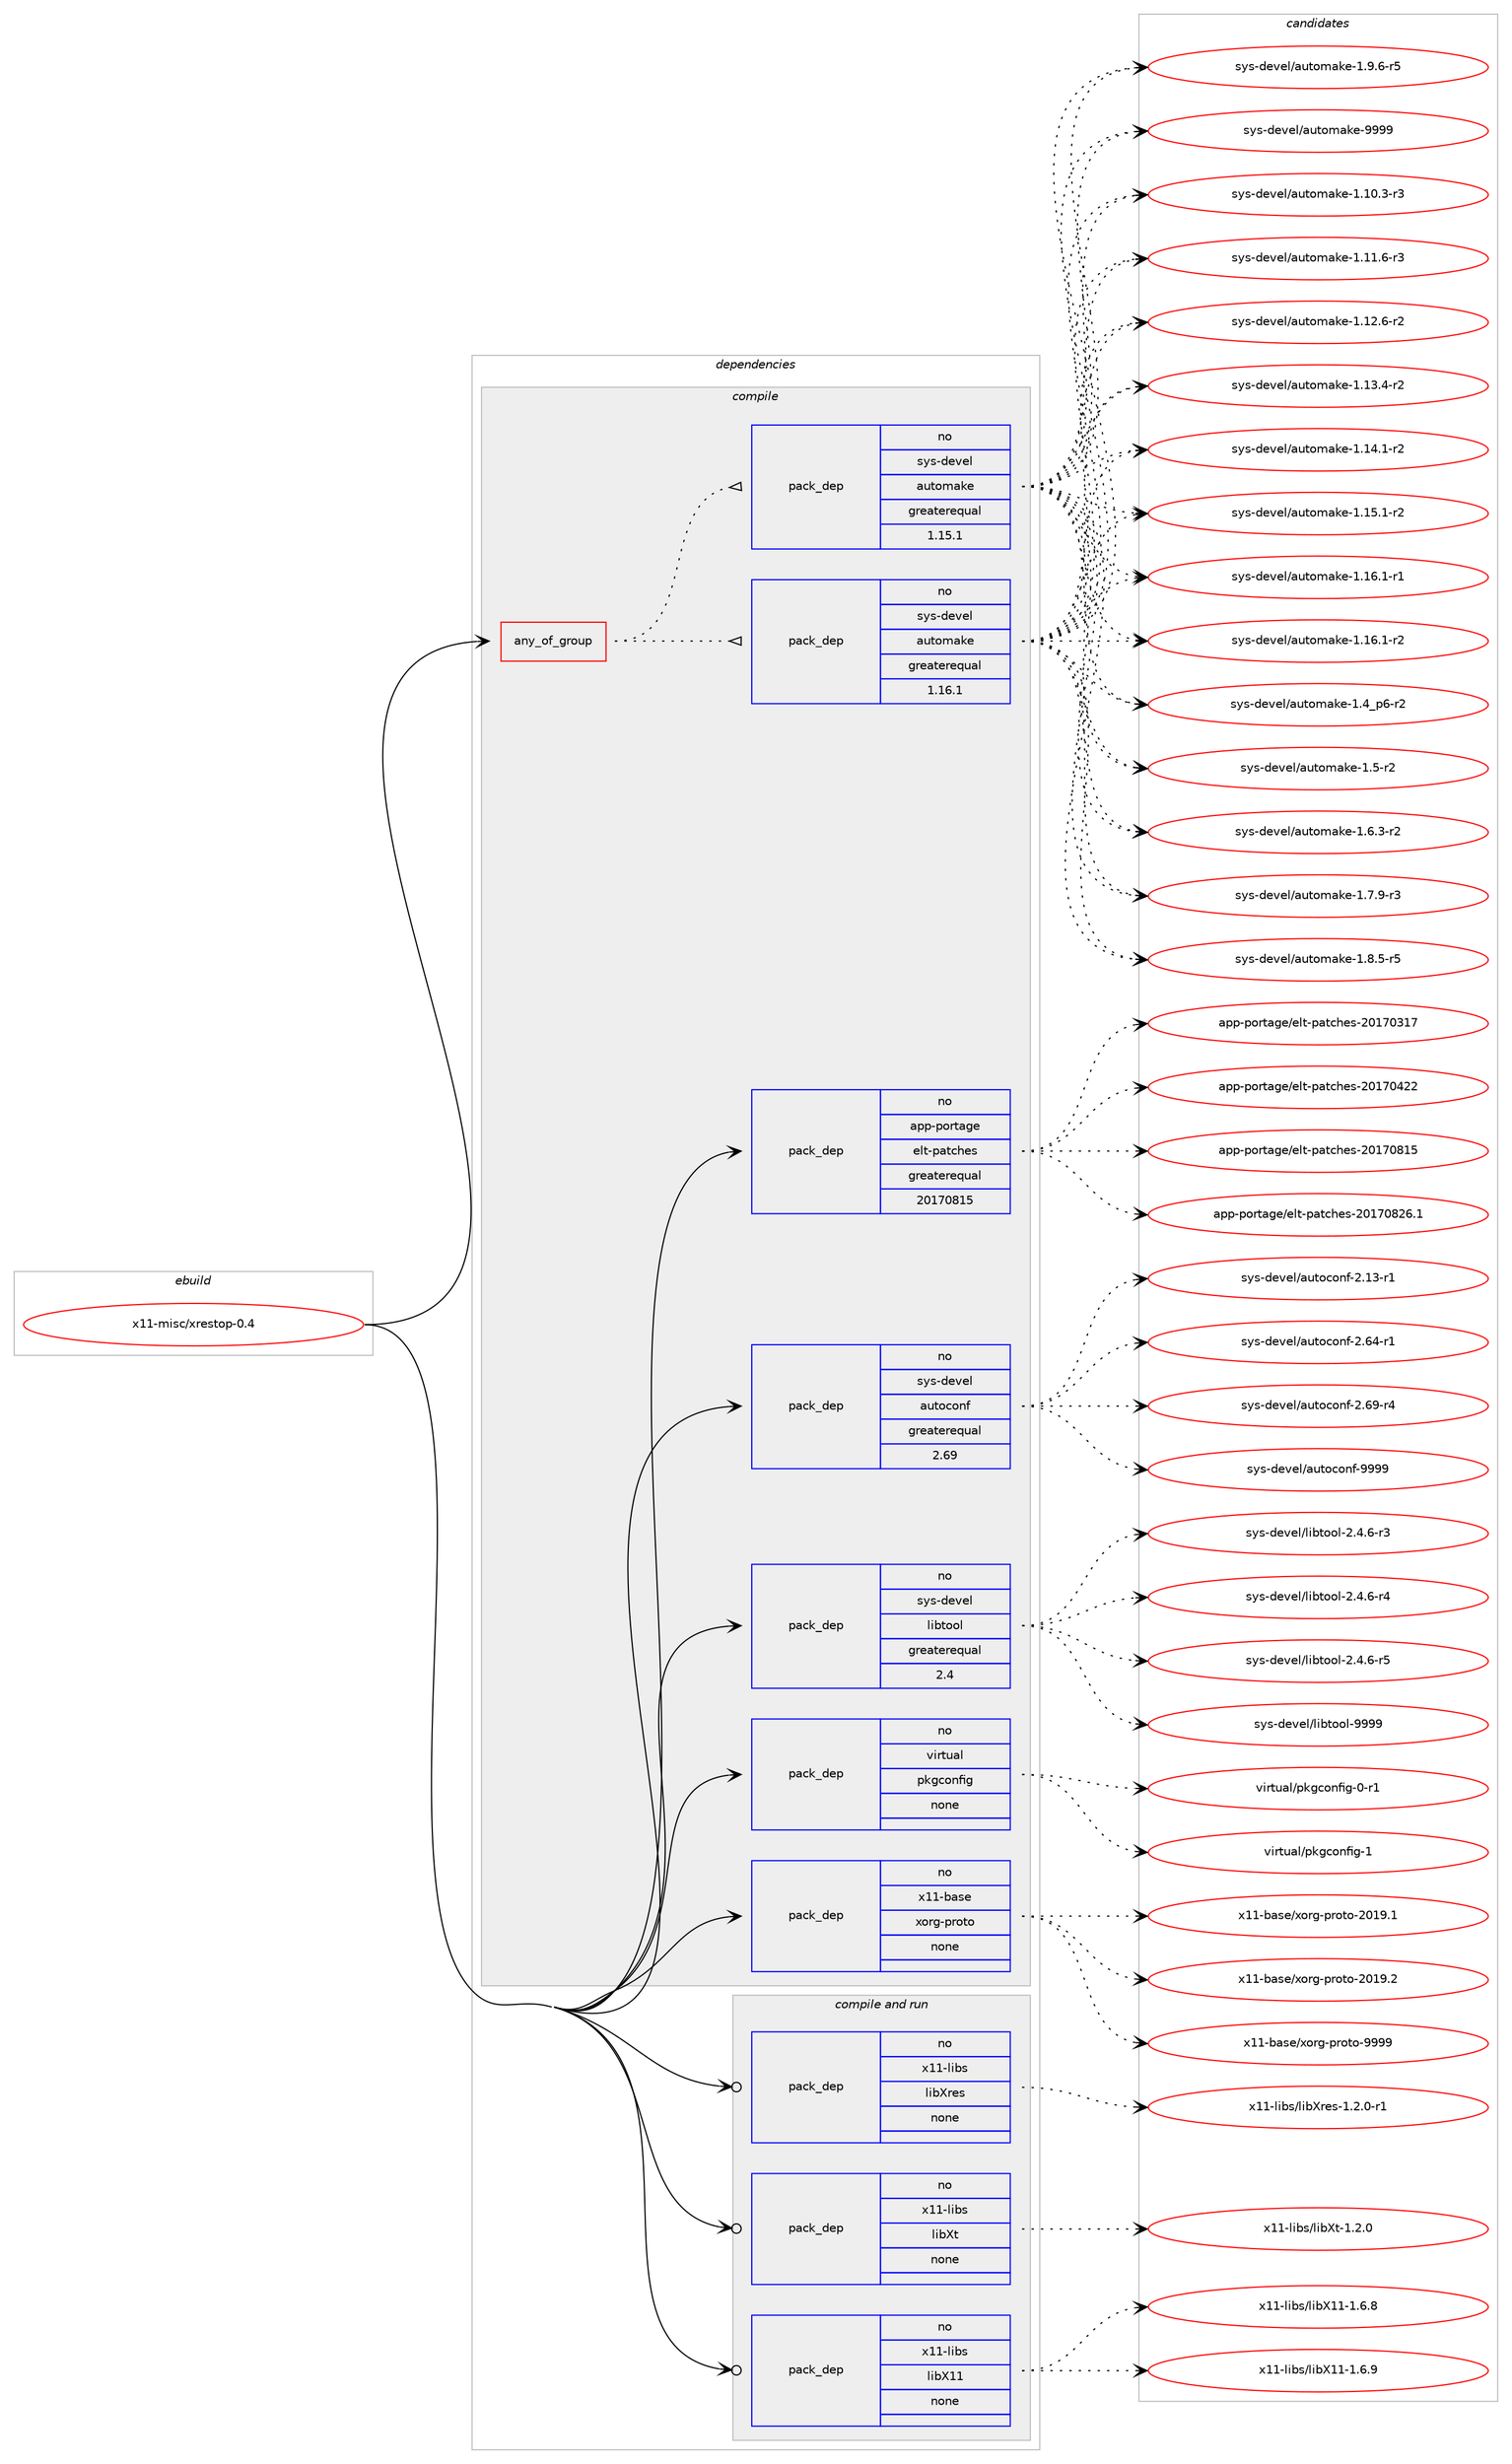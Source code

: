 digraph prolog {

# *************
# Graph options
# *************

newrank=true;
concentrate=true;
compound=true;
graph [rankdir=LR,fontname=Helvetica,fontsize=10,ranksep=1.5];#, ranksep=2.5, nodesep=0.2];
edge  [arrowhead=vee];
node  [fontname=Helvetica,fontsize=10];

# **********
# The ebuild
# **********

subgraph cluster_leftcol {
color=gray;
rank=same;
label=<<i>ebuild</i>>;
id [label="x11-misc/xrestop-0.4", color=red, width=4, href="../x11-misc/xrestop-0.4.svg"];
}

# ****************
# The dependencies
# ****************

subgraph cluster_midcol {
color=gray;
label=<<i>dependencies</i>>;
subgraph cluster_compile {
fillcolor="#eeeeee";
style=filled;
label=<<i>compile</i>>;
subgraph any16124 {
dependency922085 [label=<<TABLE BORDER="0" CELLBORDER="1" CELLSPACING="0" CELLPADDING="4"><TR><TD CELLPADDING="10">any_of_group</TD></TR></TABLE>>, shape=none, color=red];subgraph pack685212 {
dependency922086 [label=<<TABLE BORDER="0" CELLBORDER="1" CELLSPACING="0" CELLPADDING="4" WIDTH="220"><TR><TD ROWSPAN="6" CELLPADDING="30">pack_dep</TD></TR><TR><TD WIDTH="110">no</TD></TR><TR><TD>sys-devel</TD></TR><TR><TD>automake</TD></TR><TR><TD>greaterequal</TD></TR><TR><TD>1.16.1</TD></TR></TABLE>>, shape=none, color=blue];
}
dependency922085:e -> dependency922086:w [weight=20,style="dotted",arrowhead="oinv"];
subgraph pack685213 {
dependency922087 [label=<<TABLE BORDER="0" CELLBORDER="1" CELLSPACING="0" CELLPADDING="4" WIDTH="220"><TR><TD ROWSPAN="6" CELLPADDING="30">pack_dep</TD></TR><TR><TD WIDTH="110">no</TD></TR><TR><TD>sys-devel</TD></TR><TR><TD>automake</TD></TR><TR><TD>greaterequal</TD></TR><TR><TD>1.15.1</TD></TR></TABLE>>, shape=none, color=blue];
}
dependency922085:e -> dependency922087:w [weight=20,style="dotted",arrowhead="oinv"];
}
id:e -> dependency922085:w [weight=20,style="solid",arrowhead="vee"];
subgraph pack685214 {
dependency922088 [label=<<TABLE BORDER="0" CELLBORDER="1" CELLSPACING="0" CELLPADDING="4" WIDTH="220"><TR><TD ROWSPAN="6" CELLPADDING="30">pack_dep</TD></TR><TR><TD WIDTH="110">no</TD></TR><TR><TD>app-portage</TD></TR><TR><TD>elt-patches</TD></TR><TR><TD>greaterequal</TD></TR><TR><TD>20170815</TD></TR></TABLE>>, shape=none, color=blue];
}
id:e -> dependency922088:w [weight=20,style="solid",arrowhead="vee"];
subgraph pack685215 {
dependency922089 [label=<<TABLE BORDER="0" CELLBORDER="1" CELLSPACING="0" CELLPADDING="4" WIDTH="220"><TR><TD ROWSPAN="6" CELLPADDING="30">pack_dep</TD></TR><TR><TD WIDTH="110">no</TD></TR><TR><TD>sys-devel</TD></TR><TR><TD>autoconf</TD></TR><TR><TD>greaterequal</TD></TR><TR><TD>2.69</TD></TR></TABLE>>, shape=none, color=blue];
}
id:e -> dependency922089:w [weight=20,style="solid",arrowhead="vee"];
subgraph pack685216 {
dependency922090 [label=<<TABLE BORDER="0" CELLBORDER="1" CELLSPACING="0" CELLPADDING="4" WIDTH="220"><TR><TD ROWSPAN="6" CELLPADDING="30">pack_dep</TD></TR><TR><TD WIDTH="110">no</TD></TR><TR><TD>sys-devel</TD></TR><TR><TD>libtool</TD></TR><TR><TD>greaterequal</TD></TR><TR><TD>2.4</TD></TR></TABLE>>, shape=none, color=blue];
}
id:e -> dependency922090:w [weight=20,style="solid",arrowhead="vee"];
subgraph pack685217 {
dependency922091 [label=<<TABLE BORDER="0" CELLBORDER="1" CELLSPACING="0" CELLPADDING="4" WIDTH="220"><TR><TD ROWSPAN="6" CELLPADDING="30">pack_dep</TD></TR><TR><TD WIDTH="110">no</TD></TR><TR><TD>virtual</TD></TR><TR><TD>pkgconfig</TD></TR><TR><TD>none</TD></TR><TR><TD></TD></TR></TABLE>>, shape=none, color=blue];
}
id:e -> dependency922091:w [weight=20,style="solid",arrowhead="vee"];
subgraph pack685218 {
dependency922092 [label=<<TABLE BORDER="0" CELLBORDER="1" CELLSPACING="0" CELLPADDING="4" WIDTH="220"><TR><TD ROWSPAN="6" CELLPADDING="30">pack_dep</TD></TR><TR><TD WIDTH="110">no</TD></TR><TR><TD>x11-base</TD></TR><TR><TD>xorg-proto</TD></TR><TR><TD>none</TD></TR><TR><TD></TD></TR></TABLE>>, shape=none, color=blue];
}
id:e -> dependency922092:w [weight=20,style="solid",arrowhead="vee"];
}
subgraph cluster_compileandrun {
fillcolor="#eeeeee";
style=filled;
label=<<i>compile and run</i>>;
subgraph pack685219 {
dependency922093 [label=<<TABLE BORDER="0" CELLBORDER="1" CELLSPACING="0" CELLPADDING="4" WIDTH="220"><TR><TD ROWSPAN="6" CELLPADDING="30">pack_dep</TD></TR><TR><TD WIDTH="110">no</TD></TR><TR><TD>x11-libs</TD></TR><TR><TD>libX11</TD></TR><TR><TD>none</TD></TR><TR><TD></TD></TR></TABLE>>, shape=none, color=blue];
}
id:e -> dependency922093:w [weight=20,style="solid",arrowhead="odotvee"];
subgraph pack685220 {
dependency922094 [label=<<TABLE BORDER="0" CELLBORDER="1" CELLSPACING="0" CELLPADDING="4" WIDTH="220"><TR><TD ROWSPAN="6" CELLPADDING="30">pack_dep</TD></TR><TR><TD WIDTH="110">no</TD></TR><TR><TD>x11-libs</TD></TR><TR><TD>libXres</TD></TR><TR><TD>none</TD></TR><TR><TD></TD></TR></TABLE>>, shape=none, color=blue];
}
id:e -> dependency922094:w [weight=20,style="solid",arrowhead="odotvee"];
subgraph pack685221 {
dependency922095 [label=<<TABLE BORDER="0" CELLBORDER="1" CELLSPACING="0" CELLPADDING="4" WIDTH="220"><TR><TD ROWSPAN="6" CELLPADDING="30">pack_dep</TD></TR><TR><TD WIDTH="110">no</TD></TR><TR><TD>x11-libs</TD></TR><TR><TD>libXt</TD></TR><TR><TD>none</TD></TR><TR><TD></TD></TR></TABLE>>, shape=none, color=blue];
}
id:e -> dependency922095:w [weight=20,style="solid",arrowhead="odotvee"];
}
subgraph cluster_run {
fillcolor="#eeeeee";
style=filled;
label=<<i>run</i>>;
}
}

# **************
# The candidates
# **************

subgraph cluster_choices {
rank=same;
color=gray;
label=<<i>candidates</i>>;

subgraph choice685212 {
color=black;
nodesep=1;
choice11512111545100101118101108479711711611110997107101454946494846514511451 [label="sys-devel/automake-1.10.3-r3", color=red, width=4,href="../sys-devel/automake-1.10.3-r3.svg"];
choice11512111545100101118101108479711711611110997107101454946494946544511451 [label="sys-devel/automake-1.11.6-r3", color=red, width=4,href="../sys-devel/automake-1.11.6-r3.svg"];
choice11512111545100101118101108479711711611110997107101454946495046544511450 [label="sys-devel/automake-1.12.6-r2", color=red, width=4,href="../sys-devel/automake-1.12.6-r2.svg"];
choice11512111545100101118101108479711711611110997107101454946495146524511450 [label="sys-devel/automake-1.13.4-r2", color=red, width=4,href="../sys-devel/automake-1.13.4-r2.svg"];
choice11512111545100101118101108479711711611110997107101454946495246494511450 [label="sys-devel/automake-1.14.1-r2", color=red, width=4,href="../sys-devel/automake-1.14.1-r2.svg"];
choice11512111545100101118101108479711711611110997107101454946495346494511450 [label="sys-devel/automake-1.15.1-r2", color=red, width=4,href="../sys-devel/automake-1.15.1-r2.svg"];
choice11512111545100101118101108479711711611110997107101454946495446494511449 [label="sys-devel/automake-1.16.1-r1", color=red, width=4,href="../sys-devel/automake-1.16.1-r1.svg"];
choice11512111545100101118101108479711711611110997107101454946495446494511450 [label="sys-devel/automake-1.16.1-r2", color=red, width=4,href="../sys-devel/automake-1.16.1-r2.svg"];
choice115121115451001011181011084797117116111109971071014549465295112544511450 [label="sys-devel/automake-1.4_p6-r2", color=red, width=4,href="../sys-devel/automake-1.4_p6-r2.svg"];
choice11512111545100101118101108479711711611110997107101454946534511450 [label="sys-devel/automake-1.5-r2", color=red, width=4,href="../sys-devel/automake-1.5-r2.svg"];
choice115121115451001011181011084797117116111109971071014549465446514511450 [label="sys-devel/automake-1.6.3-r2", color=red, width=4,href="../sys-devel/automake-1.6.3-r2.svg"];
choice115121115451001011181011084797117116111109971071014549465546574511451 [label="sys-devel/automake-1.7.9-r3", color=red, width=4,href="../sys-devel/automake-1.7.9-r3.svg"];
choice115121115451001011181011084797117116111109971071014549465646534511453 [label="sys-devel/automake-1.8.5-r5", color=red, width=4,href="../sys-devel/automake-1.8.5-r5.svg"];
choice115121115451001011181011084797117116111109971071014549465746544511453 [label="sys-devel/automake-1.9.6-r5", color=red, width=4,href="../sys-devel/automake-1.9.6-r5.svg"];
choice115121115451001011181011084797117116111109971071014557575757 [label="sys-devel/automake-9999", color=red, width=4,href="../sys-devel/automake-9999.svg"];
dependency922086:e -> choice11512111545100101118101108479711711611110997107101454946494846514511451:w [style=dotted,weight="100"];
dependency922086:e -> choice11512111545100101118101108479711711611110997107101454946494946544511451:w [style=dotted,weight="100"];
dependency922086:e -> choice11512111545100101118101108479711711611110997107101454946495046544511450:w [style=dotted,weight="100"];
dependency922086:e -> choice11512111545100101118101108479711711611110997107101454946495146524511450:w [style=dotted,weight="100"];
dependency922086:e -> choice11512111545100101118101108479711711611110997107101454946495246494511450:w [style=dotted,weight="100"];
dependency922086:e -> choice11512111545100101118101108479711711611110997107101454946495346494511450:w [style=dotted,weight="100"];
dependency922086:e -> choice11512111545100101118101108479711711611110997107101454946495446494511449:w [style=dotted,weight="100"];
dependency922086:e -> choice11512111545100101118101108479711711611110997107101454946495446494511450:w [style=dotted,weight="100"];
dependency922086:e -> choice115121115451001011181011084797117116111109971071014549465295112544511450:w [style=dotted,weight="100"];
dependency922086:e -> choice11512111545100101118101108479711711611110997107101454946534511450:w [style=dotted,weight="100"];
dependency922086:e -> choice115121115451001011181011084797117116111109971071014549465446514511450:w [style=dotted,weight="100"];
dependency922086:e -> choice115121115451001011181011084797117116111109971071014549465546574511451:w [style=dotted,weight="100"];
dependency922086:e -> choice115121115451001011181011084797117116111109971071014549465646534511453:w [style=dotted,weight="100"];
dependency922086:e -> choice115121115451001011181011084797117116111109971071014549465746544511453:w [style=dotted,weight="100"];
dependency922086:e -> choice115121115451001011181011084797117116111109971071014557575757:w [style=dotted,weight="100"];
}
subgraph choice685213 {
color=black;
nodesep=1;
choice11512111545100101118101108479711711611110997107101454946494846514511451 [label="sys-devel/automake-1.10.3-r3", color=red, width=4,href="../sys-devel/automake-1.10.3-r3.svg"];
choice11512111545100101118101108479711711611110997107101454946494946544511451 [label="sys-devel/automake-1.11.6-r3", color=red, width=4,href="../sys-devel/automake-1.11.6-r3.svg"];
choice11512111545100101118101108479711711611110997107101454946495046544511450 [label="sys-devel/automake-1.12.6-r2", color=red, width=4,href="../sys-devel/automake-1.12.6-r2.svg"];
choice11512111545100101118101108479711711611110997107101454946495146524511450 [label="sys-devel/automake-1.13.4-r2", color=red, width=4,href="../sys-devel/automake-1.13.4-r2.svg"];
choice11512111545100101118101108479711711611110997107101454946495246494511450 [label="sys-devel/automake-1.14.1-r2", color=red, width=4,href="../sys-devel/automake-1.14.1-r2.svg"];
choice11512111545100101118101108479711711611110997107101454946495346494511450 [label="sys-devel/automake-1.15.1-r2", color=red, width=4,href="../sys-devel/automake-1.15.1-r2.svg"];
choice11512111545100101118101108479711711611110997107101454946495446494511449 [label="sys-devel/automake-1.16.1-r1", color=red, width=4,href="../sys-devel/automake-1.16.1-r1.svg"];
choice11512111545100101118101108479711711611110997107101454946495446494511450 [label="sys-devel/automake-1.16.1-r2", color=red, width=4,href="../sys-devel/automake-1.16.1-r2.svg"];
choice115121115451001011181011084797117116111109971071014549465295112544511450 [label="sys-devel/automake-1.4_p6-r2", color=red, width=4,href="../sys-devel/automake-1.4_p6-r2.svg"];
choice11512111545100101118101108479711711611110997107101454946534511450 [label="sys-devel/automake-1.5-r2", color=red, width=4,href="../sys-devel/automake-1.5-r2.svg"];
choice115121115451001011181011084797117116111109971071014549465446514511450 [label="sys-devel/automake-1.6.3-r2", color=red, width=4,href="../sys-devel/automake-1.6.3-r2.svg"];
choice115121115451001011181011084797117116111109971071014549465546574511451 [label="sys-devel/automake-1.7.9-r3", color=red, width=4,href="../sys-devel/automake-1.7.9-r3.svg"];
choice115121115451001011181011084797117116111109971071014549465646534511453 [label="sys-devel/automake-1.8.5-r5", color=red, width=4,href="../sys-devel/automake-1.8.5-r5.svg"];
choice115121115451001011181011084797117116111109971071014549465746544511453 [label="sys-devel/automake-1.9.6-r5", color=red, width=4,href="../sys-devel/automake-1.9.6-r5.svg"];
choice115121115451001011181011084797117116111109971071014557575757 [label="sys-devel/automake-9999", color=red, width=4,href="../sys-devel/automake-9999.svg"];
dependency922087:e -> choice11512111545100101118101108479711711611110997107101454946494846514511451:w [style=dotted,weight="100"];
dependency922087:e -> choice11512111545100101118101108479711711611110997107101454946494946544511451:w [style=dotted,weight="100"];
dependency922087:e -> choice11512111545100101118101108479711711611110997107101454946495046544511450:w [style=dotted,weight="100"];
dependency922087:e -> choice11512111545100101118101108479711711611110997107101454946495146524511450:w [style=dotted,weight="100"];
dependency922087:e -> choice11512111545100101118101108479711711611110997107101454946495246494511450:w [style=dotted,weight="100"];
dependency922087:e -> choice11512111545100101118101108479711711611110997107101454946495346494511450:w [style=dotted,weight="100"];
dependency922087:e -> choice11512111545100101118101108479711711611110997107101454946495446494511449:w [style=dotted,weight="100"];
dependency922087:e -> choice11512111545100101118101108479711711611110997107101454946495446494511450:w [style=dotted,weight="100"];
dependency922087:e -> choice115121115451001011181011084797117116111109971071014549465295112544511450:w [style=dotted,weight="100"];
dependency922087:e -> choice11512111545100101118101108479711711611110997107101454946534511450:w [style=dotted,weight="100"];
dependency922087:e -> choice115121115451001011181011084797117116111109971071014549465446514511450:w [style=dotted,weight="100"];
dependency922087:e -> choice115121115451001011181011084797117116111109971071014549465546574511451:w [style=dotted,weight="100"];
dependency922087:e -> choice115121115451001011181011084797117116111109971071014549465646534511453:w [style=dotted,weight="100"];
dependency922087:e -> choice115121115451001011181011084797117116111109971071014549465746544511453:w [style=dotted,weight="100"];
dependency922087:e -> choice115121115451001011181011084797117116111109971071014557575757:w [style=dotted,weight="100"];
}
subgraph choice685214 {
color=black;
nodesep=1;
choice97112112451121111141169710310147101108116451129711699104101115455048495548514955 [label="app-portage/elt-patches-20170317", color=red, width=4,href="../app-portage/elt-patches-20170317.svg"];
choice97112112451121111141169710310147101108116451129711699104101115455048495548525050 [label="app-portage/elt-patches-20170422", color=red, width=4,href="../app-portage/elt-patches-20170422.svg"];
choice97112112451121111141169710310147101108116451129711699104101115455048495548564953 [label="app-portage/elt-patches-20170815", color=red, width=4,href="../app-portage/elt-patches-20170815.svg"];
choice971121124511211111411697103101471011081164511297116991041011154550484955485650544649 [label="app-portage/elt-patches-20170826.1", color=red, width=4,href="../app-portage/elt-patches-20170826.1.svg"];
dependency922088:e -> choice97112112451121111141169710310147101108116451129711699104101115455048495548514955:w [style=dotted,weight="100"];
dependency922088:e -> choice97112112451121111141169710310147101108116451129711699104101115455048495548525050:w [style=dotted,weight="100"];
dependency922088:e -> choice97112112451121111141169710310147101108116451129711699104101115455048495548564953:w [style=dotted,weight="100"];
dependency922088:e -> choice971121124511211111411697103101471011081164511297116991041011154550484955485650544649:w [style=dotted,weight="100"];
}
subgraph choice685215 {
color=black;
nodesep=1;
choice1151211154510010111810110847971171161119911111010245504649514511449 [label="sys-devel/autoconf-2.13-r1", color=red, width=4,href="../sys-devel/autoconf-2.13-r1.svg"];
choice1151211154510010111810110847971171161119911111010245504654524511449 [label="sys-devel/autoconf-2.64-r1", color=red, width=4,href="../sys-devel/autoconf-2.64-r1.svg"];
choice1151211154510010111810110847971171161119911111010245504654574511452 [label="sys-devel/autoconf-2.69-r4", color=red, width=4,href="../sys-devel/autoconf-2.69-r4.svg"];
choice115121115451001011181011084797117116111991111101024557575757 [label="sys-devel/autoconf-9999", color=red, width=4,href="../sys-devel/autoconf-9999.svg"];
dependency922089:e -> choice1151211154510010111810110847971171161119911111010245504649514511449:w [style=dotted,weight="100"];
dependency922089:e -> choice1151211154510010111810110847971171161119911111010245504654524511449:w [style=dotted,weight="100"];
dependency922089:e -> choice1151211154510010111810110847971171161119911111010245504654574511452:w [style=dotted,weight="100"];
dependency922089:e -> choice115121115451001011181011084797117116111991111101024557575757:w [style=dotted,weight="100"];
}
subgraph choice685216 {
color=black;
nodesep=1;
choice1151211154510010111810110847108105981161111111084550465246544511451 [label="sys-devel/libtool-2.4.6-r3", color=red, width=4,href="../sys-devel/libtool-2.4.6-r3.svg"];
choice1151211154510010111810110847108105981161111111084550465246544511452 [label="sys-devel/libtool-2.4.6-r4", color=red, width=4,href="../sys-devel/libtool-2.4.6-r4.svg"];
choice1151211154510010111810110847108105981161111111084550465246544511453 [label="sys-devel/libtool-2.4.6-r5", color=red, width=4,href="../sys-devel/libtool-2.4.6-r5.svg"];
choice1151211154510010111810110847108105981161111111084557575757 [label="sys-devel/libtool-9999", color=red, width=4,href="../sys-devel/libtool-9999.svg"];
dependency922090:e -> choice1151211154510010111810110847108105981161111111084550465246544511451:w [style=dotted,weight="100"];
dependency922090:e -> choice1151211154510010111810110847108105981161111111084550465246544511452:w [style=dotted,weight="100"];
dependency922090:e -> choice1151211154510010111810110847108105981161111111084550465246544511453:w [style=dotted,weight="100"];
dependency922090:e -> choice1151211154510010111810110847108105981161111111084557575757:w [style=dotted,weight="100"];
}
subgraph choice685217 {
color=black;
nodesep=1;
choice11810511411611797108471121071039911111010210510345484511449 [label="virtual/pkgconfig-0-r1", color=red, width=4,href="../virtual/pkgconfig-0-r1.svg"];
choice1181051141161179710847112107103991111101021051034549 [label="virtual/pkgconfig-1", color=red, width=4,href="../virtual/pkgconfig-1.svg"];
dependency922091:e -> choice11810511411611797108471121071039911111010210510345484511449:w [style=dotted,weight="100"];
dependency922091:e -> choice1181051141161179710847112107103991111101021051034549:w [style=dotted,weight="100"];
}
subgraph choice685218 {
color=black;
nodesep=1;
choice1204949459897115101471201111141034511211411111611145504849574649 [label="x11-base/xorg-proto-2019.1", color=red, width=4,href="../x11-base/xorg-proto-2019.1.svg"];
choice1204949459897115101471201111141034511211411111611145504849574650 [label="x11-base/xorg-proto-2019.2", color=red, width=4,href="../x11-base/xorg-proto-2019.2.svg"];
choice120494945989711510147120111114103451121141111161114557575757 [label="x11-base/xorg-proto-9999", color=red, width=4,href="../x11-base/xorg-proto-9999.svg"];
dependency922092:e -> choice1204949459897115101471201111141034511211411111611145504849574649:w [style=dotted,weight="100"];
dependency922092:e -> choice1204949459897115101471201111141034511211411111611145504849574650:w [style=dotted,weight="100"];
dependency922092:e -> choice120494945989711510147120111114103451121141111161114557575757:w [style=dotted,weight="100"];
}
subgraph choice685219 {
color=black;
nodesep=1;
choice120494945108105981154710810598884949454946544656 [label="x11-libs/libX11-1.6.8", color=red, width=4,href="../x11-libs/libX11-1.6.8.svg"];
choice120494945108105981154710810598884949454946544657 [label="x11-libs/libX11-1.6.9", color=red, width=4,href="../x11-libs/libX11-1.6.9.svg"];
dependency922093:e -> choice120494945108105981154710810598884949454946544656:w [style=dotted,weight="100"];
dependency922093:e -> choice120494945108105981154710810598884949454946544657:w [style=dotted,weight="100"];
}
subgraph choice685220 {
color=black;
nodesep=1;
choice120494945108105981154710810598881141011154549465046484511449 [label="x11-libs/libXres-1.2.0-r1", color=red, width=4,href="../x11-libs/libXres-1.2.0-r1.svg"];
dependency922094:e -> choice120494945108105981154710810598881141011154549465046484511449:w [style=dotted,weight="100"];
}
subgraph choice685221 {
color=black;
nodesep=1;
choice12049494510810598115471081059888116454946504648 [label="x11-libs/libXt-1.2.0", color=red, width=4,href="../x11-libs/libXt-1.2.0.svg"];
dependency922095:e -> choice12049494510810598115471081059888116454946504648:w [style=dotted,weight="100"];
}
}

}
